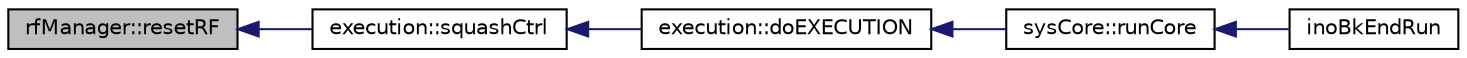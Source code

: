 digraph G
{
  edge [fontname="Helvetica",fontsize="10",labelfontname="Helvetica",labelfontsize="10"];
  node [fontname="Helvetica",fontsize="10",shape=record];
  rankdir=LR;
  Node1 [label="rfManager::resetRF",height=0.2,width=0.4,color="black", fillcolor="grey75", style="filled" fontcolor="black"];
  Node1 -> Node2 [dir=back,color="midnightblue",fontsize="10",style="solid"];
  Node2 [label="execution::squashCtrl",height=0.2,width=0.4,color="black", fillcolor="white", style="filled",URL="$classexecution.html#a3e12895813ee78b1a7d2d10894db1204"];
  Node2 -> Node3 [dir=back,color="midnightblue",fontsize="10",style="solid"];
  Node3 [label="execution::doEXECUTION",height=0.2,width=0.4,color="black", fillcolor="white", style="filled",URL="$classexecution.html#a972207b1dde6a4bb8731c3fc0908bac6"];
  Node3 -> Node4 [dir=back,color="midnightblue",fontsize="10",style="solid"];
  Node4 [label="sysCore::runCore",height=0.2,width=0.4,color="black", fillcolor="white", style="filled",URL="$classsysCore.html#a329e1539dcc7da668fb0d6237368922f"];
  Node4 -> Node5 [dir=back,color="midnightblue",fontsize="10",style="solid"];
  Node5 [label="inoBkEndRun",height=0.2,width=0.4,color="black", fillcolor="white", style="filled",URL="$inoBkEnd_8h.html#a7f7897adf2514facd31db95c4b90314d"];
}
